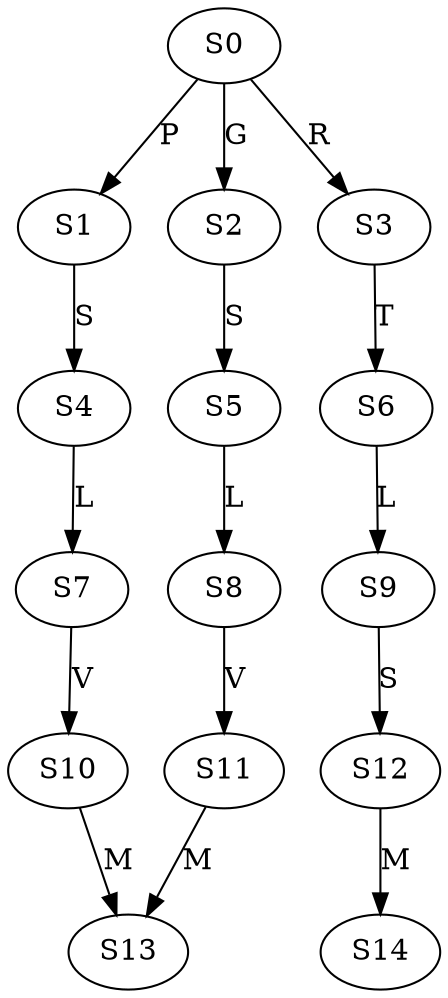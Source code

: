 strict digraph  {
	S0 -> S1 [ label = P ];
	S0 -> S2 [ label = G ];
	S0 -> S3 [ label = R ];
	S1 -> S4 [ label = S ];
	S2 -> S5 [ label = S ];
	S3 -> S6 [ label = T ];
	S4 -> S7 [ label = L ];
	S5 -> S8 [ label = L ];
	S6 -> S9 [ label = L ];
	S7 -> S10 [ label = V ];
	S8 -> S11 [ label = V ];
	S9 -> S12 [ label = S ];
	S10 -> S13 [ label = M ];
	S11 -> S13 [ label = M ];
	S12 -> S14 [ label = M ];
}

